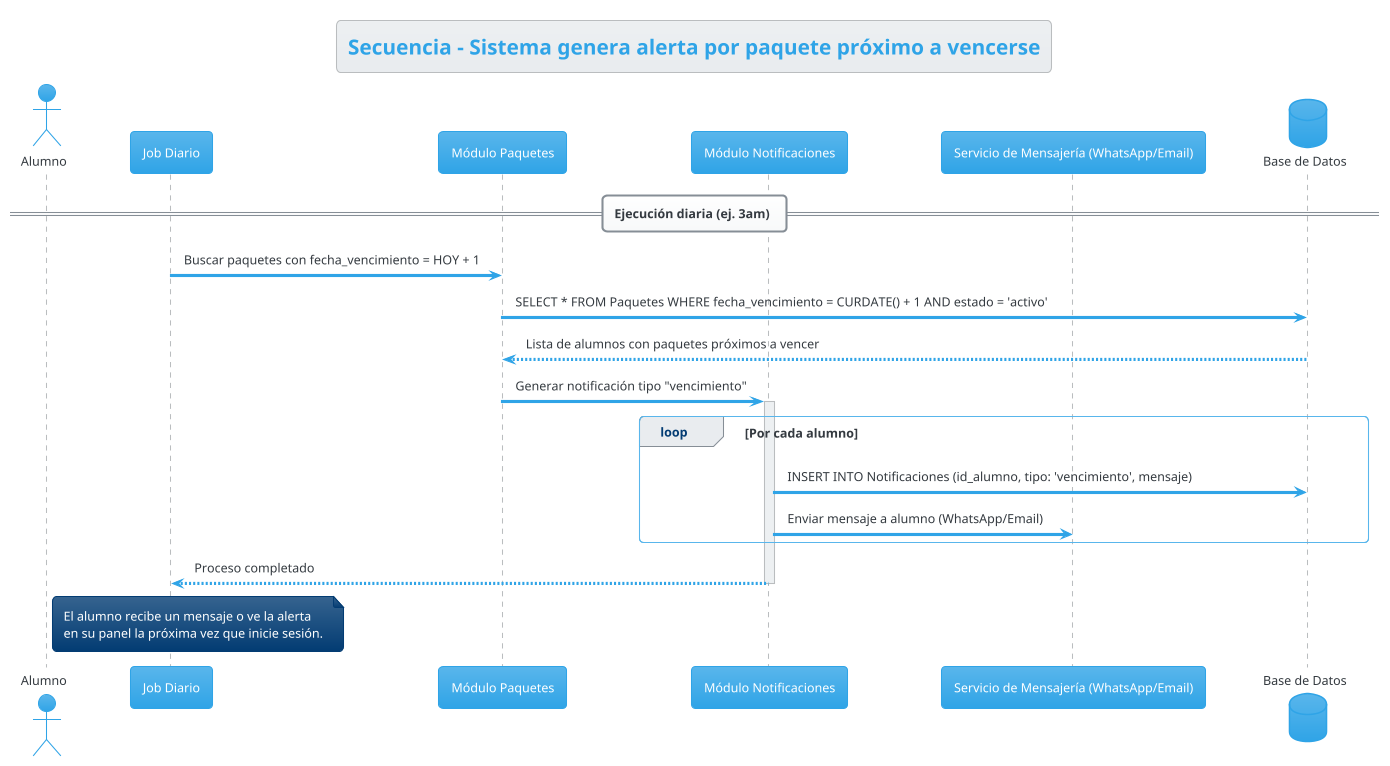 @startuml S_SYS01_GenerarAlertaPaquetePorVencer
!theme cerulean
skinparam linetype ortho

title Secuencia - Sistema genera alerta por paquete próximo a vencerse

actor "Alumno" as AL
participant "Job Diario" as JOB
participant "Módulo Paquetes" as PK
participant "Módulo Notificaciones" as NOTI
participant "Servicio de Mensajería (WhatsApp/Email)" as MSG
database "Base de Datos" as DB

== Ejecución diaria (ej. 3am) ==
JOB -> PK : Buscar paquetes con fecha_vencimiento = HOY + 1
PK -> DB : SELECT * FROM Paquetes WHERE fecha_vencimiento = CURDATE() + 1 AND estado = 'activo'
DB --> PK : Lista de alumnos con paquetes próximos a vencer

PK -> NOTI : Generar notificación tipo "vencimiento"
activate NOTI

loop Por cada alumno
    NOTI -> DB : INSERT INTO Notificaciones (id_alumno, tipo: 'vencimiento', mensaje)
    NOTI -> MSG : Enviar mensaje a alumno (WhatsApp/Email)
end

NOTI --> JOB : Proceso completado
deactivate NOTI

note right of AL
  El alumno recibe un mensaje o ve la alerta
  en su panel la próxima vez que inicie sesión.
end note

@enduml
